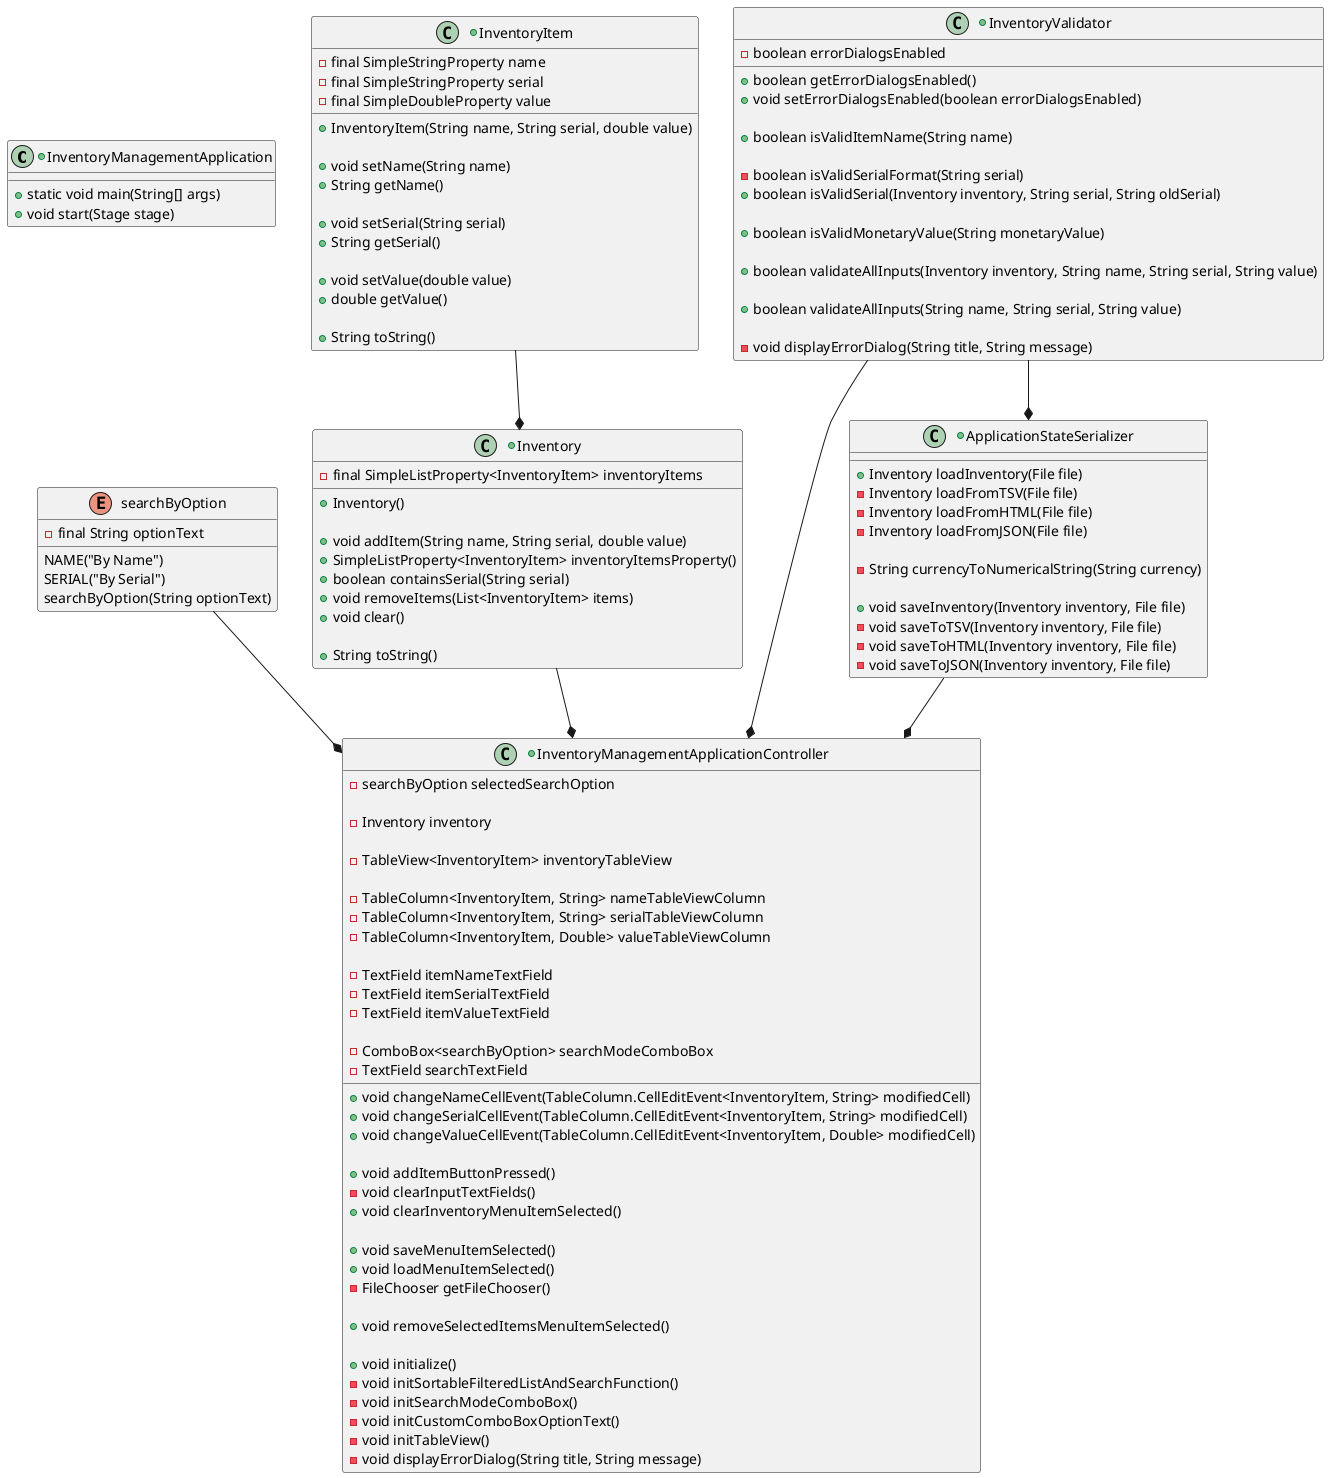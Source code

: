 @startuml
'https://plantuml.com/class-diagram

+class InventoryManagementApplication
{
    +static void main(String[] args)
    +void start(Stage stage)
}

+class InventoryManagementApplicationController
{
    -searchByOption selectedSearchOption
    
    -Inventory inventory

    -TableView<InventoryItem> inventoryTableView

    -TableColumn<InventoryItem, String> nameTableViewColumn
    -TableColumn<InventoryItem, String> serialTableViewColumn
    -TableColumn<InventoryItem, Double> valueTableViewColumn

    -TextField itemNameTextField
    -TextField itemSerialTextField
    -TextField itemValueTextField

    -ComboBox<searchByOption> searchModeComboBox
    -TextField searchTextField

    +void changeNameCellEvent(TableColumn.CellEditEvent<InventoryItem, String> modifiedCell)
    +void changeSerialCellEvent(TableColumn.CellEditEvent<InventoryItem, String> modifiedCell)
    +void changeValueCellEvent(TableColumn.CellEditEvent<InventoryItem, Double> modifiedCell)

    +void addItemButtonPressed()
    -void clearInputTextFields()
    +void clearInventoryMenuItemSelected()

    +void saveMenuItemSelected()
    +void loadMenuItemSelected()
    -FileChooser getFileChooser()

    +void removeSelectedItemsMenuItemSelected()

    +void initialize()
    -void initSortableFilteredListAndSearchFunction()
    -void initSearchModeComboBox()
    -void initCustomComboBoxOptionText()
    -void initTableView()
    -void displayErrorDialog(String title, String message)
}

enum searchByOption
{
    NAME("By Name")
    SERIAL("By Serial")
    
    -final String optionText
    
    searchByOption(String optionText)
}

+class InventoryItem
{
    -final SimpleStringProperty name
    -final SimpleStringProperty serial
    -final SimpleDoubleProperty value

    +InventoryItem(String name, String serial, double value)

    +void setName(String name)
    +String getName()

    +void setSerial(String serial)
    +String getSerial()

    +void setValue(double value)
    +double getValue()

    +String toString()
}

+class Inventory
{
    -final SimpleListProperty<InventoryItem> inventoryItems

    +Inventory()

    +void addItem(String name, String serial, double value)
    +SimpleListProperty<InventoryItem> inventoryItemsProperty()
    +boolean containsSerial(String serial)
    +void removeItems(List<InventoryItem> items)
    +void clear()

    +String toString()
}

+class ApplicationStateSerializer
{
    +Inventory loadInventory(File file)
    -Inventory loadFromTSV(File file)
    -Inventory loadFromHTML(File file)
    -Inventory loadFromJSON(File file)
    
    -String currencyToNumericalString(String currency)

    +void saveInventory(Inventory inventory, File file)
    -void saveToTSV(Inventory inventory, File file)
    -void saveToHTML(Inventory inventory, File file)
    -void saveToJSON(Inventory inventory, File file)
}

+class InventoryValidator
{
    -boolean errorDialogsEnabled

    +boolean getErrorDialogsEnabled()
    +void setErrorDialogsEnabled(boolean errorDialogsEnabled)

    +boolean isValidItemName(String name)
    
    -boolean isValidSerialFormat(String serial)
    +boolean isValidSerial(Inventory inventory, String serial, String oldSerial)
    
    +boolean isValidMonetaryValue(String monetaryValue)
    
    +boolean validateAllInputs(Inventory inventory, String name, String serial, String value)

    +boolean validateAllInputs(String name, String serial, String value)
    
    -void displayErrorDialog(String title, String message)
}

InventoryItem --* Inventory
Inventory --* InventoryManagementApplicationController
InventoryValidator --* InventoryManagementApplicationController
searchByOption --* InventoryManagementApplicationController
InventoryValidator --* ApplicationStateSerializer
ApplicationStateSerializer --* InventoryManagementApplicationController

@enduml